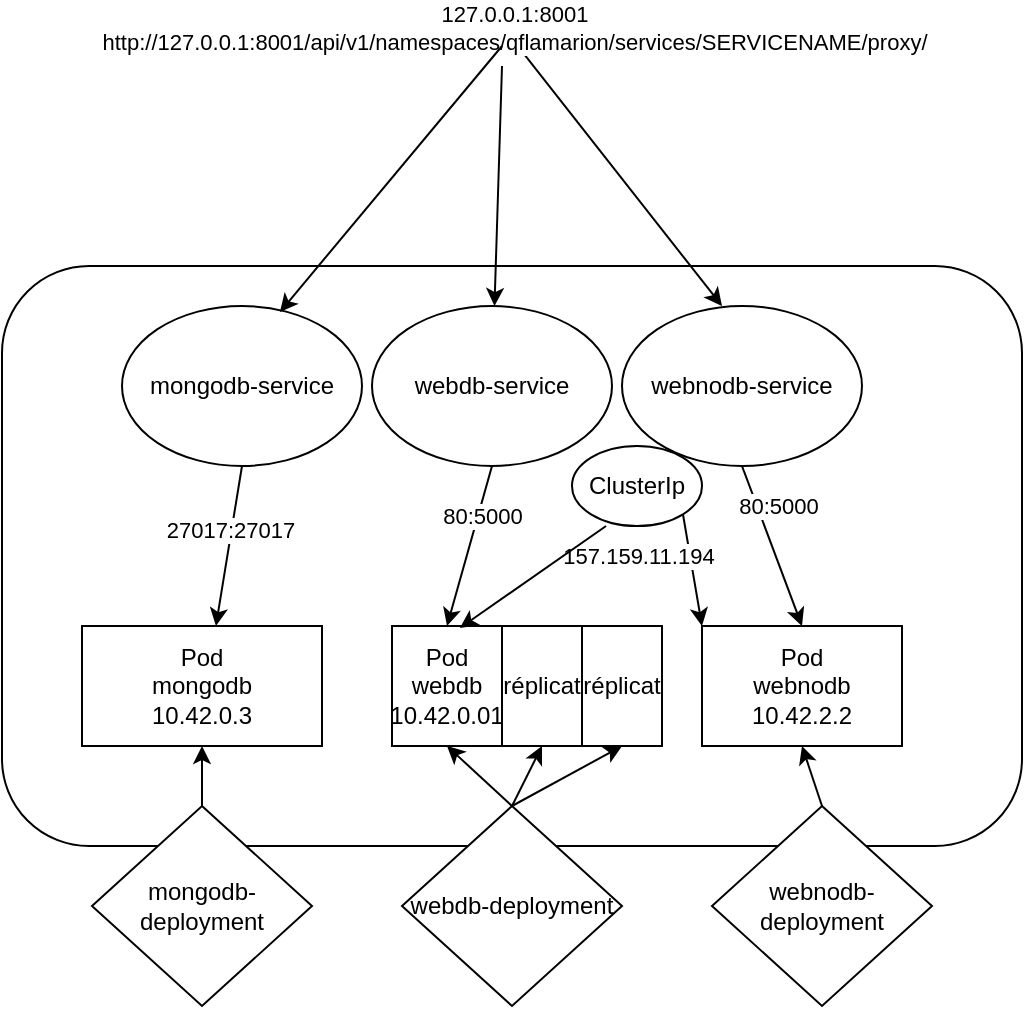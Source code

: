 <mxfile version="26.0.5">
  <diagram name="Page-1" id="Ng7Q-2SlkrUwkemAgdLi">
    <mxGraphModel dx="814" dy="1647" grid="1" gridSize="10" guides="1" tooltips="1" connect="1" arrows="1" fold="1" page="1" pageScale="1" pageWidth="827" pageHeight="1169" math="0" shadow="0">
      <root>
        <mxCell id="0" />
        <mxCell id="1" parent="0" />
        <mxCell id="VD-kIytu-Z_Okrrlx_6d-1" value="" style="rounded=1;whiteSpace=wrap;html=1;" vertex="1" parent="1">
          <mxGeometry x="140" y="90" width="510" height="290" as="geometry" />
        </mxCell>
        <mxCell id="VD-kIytu-Z_Okrrlx_6d-2" value="Pod&lt;br&gt;&lt;div&gt;webnodb&lt;/div&gt;&lt;div&gt;10.42.2.2&lt;br&gt;&lt;/div&gt;" style="rounded=0;whiteSpace=wrap;html=1;" vertex="1" parent="1">
          <mxGeometry x="490" y="270" width="100" height="60" as="geometry" />
        </mxCell>
        <mxCell id="VD-kIytu-Z_Okrrlx_6d-3" value="webnodb-service" style="ellipse;whiteSpace=wrap;html=1;" vertex="1" parent="1">
          <mxGeometry x="450" y="110" width="120" height="80" as="geometry" />
        </mxCell>
        <mxCell id="VD-kIytu-Z_Okrrlx_6d-4" value="" style="endArrow=classic;html=1;rounded=0;entryX=0.5;entryY=0;entryDx=0;entryDy=0;" edge="1" parent="1">
          <mxGeometry width="50" height="50" relative="1" as="geometry">
            <mxPoint x="390" y="-30" as="sourcePoint" />
            <mxPoint x="500" y="110" as="targetPoint" />
          </mxGeometry>
        </mxCell>
        <mxCell id="VD-kIytu-Z_Okrrlx_6d-5" value="&lt;div&gt;127.0.0.1:8001&lt;/div&gt;&lt;div&gt;http://127.0.0.1:8001/api/v1/namespaces/qflamarion/services/SERVICENAME/proxy/&lt;br&gt;&lt;/div&gt;" style="edgeLabel;html=1;align=center;verticalAlign=middle;resizable=0;points=[];" vertex="1" connectable="0" parent="VD-kIytu-Z_Okrrlx_6d-4">
          <mxGeometry x="-0.378" y="3" relative="1" as="geometry">
            <mxPoint x="-31" y="-41" as="offset" />
          </mxGeometry>
        </mxCell>
        <mxCell id="VD-kIytu-Z_Okrrlx_6d-6" value="" style="endArrow=classic;html=1;rounded=0;exitX=0.5;exitY=1;exitDx=0;exitDy=0;entryX=0.5;entryY=0;entryDx=0;entryDy=0;" edge="1" parent="1" source="VD-kIytu-Z_Okrrlx_6d-3" target="VD-kIytu-Z_Okrrlx_6d-2">
          <mxGeometry width="50" height="50" relative="1" as="geometry">
            <mxPoint x="390" y="280" as="sourcePoint" />
            <mxPoint x="440" y="230" as="targetPoint" />
          </mxGeometry>
        </mxCell>
        <mxCell id="VD-kIytu-Z_Okrrlx_6d-31" value="80:5000" style="edgeLabel;html=1;align=center;verticalAlign=middle;resizable=0;points=[];" vertex="1" connectable="0" parent="VD-kIytu-Z_Okrrlx_6d-6">
          <mxGeometry x="-0.61" y="-1" relative="1" as="geometry">
            <mxPoint x="13" y="4" as="offset" />
          </mxGeometry>
        </mxCell>
        <mxCell id="VD-kIytu-Z_Okrrlx_6d-7" value="webnodb-deployment" style="rhombus;whiteSpace=wrap;html=1;" vertex="1" parent="1">
          <mxGeometry x="495" y="360" width="110" height="100" as="geometry" />
        </mxCell>
        <mxCell id="VD-kIytu-Z_Okrrlx_6d-8" value="" style="endArrow=classic;html=1;rounded=0;exitX=0.5;exitY=0;exitDx=0;exitDy=0;entryX=0.5;entryY=1;entryDx=0;entryDy=0;" edge="1" parent="1" source="VD-kIytu-Z_Okrrlx_6d-7" target="VD-kIytu-Z_Okrrlx_6d-2">
          <mxGeometry width="50" height="50" relative="1" as="geometry">
            <mxPoint x="390" y="280" as="sourcePoint" />
            <mxPoint x="440" y="230" as="targetPoint" />
          </mxGeometry>
        </mxCell>
        <mxCell id="VD-kIytu-Z_Okrrlx_6d-9" value="ClusterIp" style="ellipse;whiteSpace=wrap;html=1;" vertex="1" parent="1">
          <mxGeometry x="425" y="180" width="65" height="40" as="geometry" />
        </mxCell>
        <mxCell id="VD-kIytu-Z_Okrrlx_6d-12" value="" style="endArrow=classic;html=1;rounded=0;entryX=0;entryY=0;entryDx=0;entryDy=0;exitX=1;exitY=1;exitDx=0;exitDy=0;" edge="1" parent="1" source="VD-kIytu-Z_Okrrlx_6d-9" target="VD-kIytu-Z_Okrrlx_6d-2">
          <mxGeometry width="50" height="50" relative="1" as="geometry">
            <mxPoint x="390" y="280" as="sourcePoint" />
            <mxPoint x="440" y="230" as="targetPoint" />
          </mxGeometry>
        </mxCell>
        <mxCell id="VD-kIytu-Z_Okrrlx_6d-13" value="&lt;div&gt;157.159.11.194&lt;/div&gt;" style="edgeLabel;html=1;align=center;verticalAlign=middle;resizable=0;points=[];" vertex="1" connectable="0" parent="VD-kIytu-Z_Okrrlx_6d-12">
          <mxGeometry x="0.052" y="3" relative="1" as="geometry">
            <mxPoint x="-31" y="-8" as="offset" />
          </mxGeometry>
        </mxCell>
        <mxCell id="VD-kIytu-Z_Okrrlx_6d-14" value="Pod&lt;br&gt;&lt;div&gt;webdb&lt;/div&gt;&lt;div&gt;10.42.0.01&lt;/div&gt;" style="rounded=0;whiteSpace=wrap;html=1;" vertex="1" parent="1">
          <mxGeometry x="335" y="270" width="55" height="60" as="geometry" />
        </mxCell>
        <mxCell id="VD-kIytu-Z_Okrrlx_6d-15" value="Pod&lt;br&gt;&lt;div&gt;mongodb&lt;/div&gt;&lt;div&gt;10.42.0.3&lt;br&gt;&lt;/div&gt;" style="rounded=0;whiteSpace=wrap;html=1;" vertex="1" parent="1">
          <mxGeometry x="180" y="270" width="120" height="60" as="geometry" />
        </mxCell>
        <mxCell id="VD-kIytu-Z_Okrrlx_6d-16" value="webdb-deployment" style="rhombus;whiteSpace=wrap;html=1;" vertex="1" parent="1">
          <mxGeometry x="340" y="360" width="110" height="100" as="geometry" />
        </mxCell>
        <mxCell id="VD-kIytu-Z_Okrrlx_6d-17" value="mongodb-deployment" style="rhombus;whiteSpace=wrap;html=1;" vertex="1" parent="1">
          <mxGeometry x="185" y="360" width="110" height="100" as="geometry" />
        </mxCell>
        <mxCell id="VD-kIytu-Z_Okrrlx_6d-18" value="" style="endArrow=classic;html=1;rounded=0;exitX=0.5;exitY=0;exitDx=0;exitDy=0;entryX=0.5;entryY=1;entryDx=0;entryDy=0;" edge="1" parent="1" source="VD-kIytu-Z_Okrrlx_6d-16" target="VD-kIytu-Z_Okrrlx_6d-14">
          <mxGeometry width="50" height="50" relative="1" as="geometry">
            <mxPoint x="539" y="361" as="sourcePoint" />
            <mxPoint x="539" y="331" as="targetPoint" />
          </mxGeometry>
        </mxCell>
        <mxCell id="VD-kIytu-Z_Okrrlx_6d-19" value="" style="endArrow=classic;html=1;rounded=0;exitX=0.5;exitY=0;exitDx=0;exitDy=0;entryX=0.5;entryY=1;entryDx=0;entryDy=0;" edge="1" parent="1" source="VD-kIytu-Z_Okrrlx_6d-17" target="VD-kIytu-Z_Okrrlx_6d-15">
          <mxGeometry width="50" height="50" relative="1" as="geometry">
            <mxPoint x="405" y="370" as="sourcePoint" />
            <mxPoint x="405" y="340" as="targetPoint" />
          </mxGeometry>
        </mxCell>
        <mxCell id="VD-kIytu-Z_Okrrlx_6d-20" value="webdb-service" style="ellipse;whiteSpace=wrap;html=1;" vertex="1" parent="1">
          <mxGeometry x="325" y="110" width="120" height="80" as="geometry" />
        </mxCell>
        <mxCell id="VD-kIytu-Z_Okrrlx_6d-21" value="mongodb-service" style="ellipse;whiteSpace=wrap;html=1;" vertex="1" parent="1">
          <mxGeometry x="200" y="110" width="120" height="80" as="geometry" />
        </mxCell>
        <mxCell id="VD-kIytu-Z_Okrrlx_6d-22" value="" style="endArrow=classic;html=1;rounded=0;entryX=0.558;entryY=0;entryDx=0;entryDy=0;exitX=0.5;exitY=1;exitDx=0;exitDy=0;entryPerimeter=0;" edge="1" parent="1" source="VD-kIytu-Z_Okrrlx_6d-21" target="VD-kIytu-Z_Okrrlx_6d-15">
          <mxGeometry width="50" height="50" relative="1" as="geometry">
            <mxPoint x="530" y="190" as="sourcePoint" />
            <mxPoint x="560" y="280" as="targetPoint" />
          </mxGeometry>
        </mxCell>
        <mxCell id="VD-kIytu-Z_Okrrlx_6d-37" value="27017:27017" style="edgeLabel;html=1;align=center;verticalAlign=middle;resizable=0;points=[];" vertex="1" connectable="0" parent="VD-kIytu-Z_Okrrlx_6d-22">
          <mxGeometry x="-0.197" y="-1" relative="1" as="geometry">
            <mxPoint as="offset" />
          </mxGeometry>
        </mxCell>
        <mxCell id="VD-kIytu-Z_Okrrlx_6d-23" value="" style="endArrow=classic;html=1;rounded=0;entryX=0.5;entryY=0;entryDx=0;entryDy=0;exitX=0.5;exitY=1;exitDx=0;exitDy=0;" edge="1" parent="1" source="VD-kIytu-Z_Okrrlx_6d-20" target="VD-kIytu-Z_Okrrlx_6d-14">
          <mxGeometry width="50" height="50" relative="1" as="geometry">
            <mxPoint x="255" y="190" as="sourcePoint" />
            <mxPoint x="257" y="280" as="targetPoint" />
          </mxGeometry>
        </mxCell>
        <mxCell id="VD-kIytu-Z_Okrrlx_6d-32" value="80:5000" style="edgeLabel;html=1;align=center;verticalAlign=middle;resizable=0;points=[];" vertex="1" connectable="0" parent="VD-kIytu-Z_Okrrlx_6d-23">
          <mxGeometry x="-0.394" y="2" relative="1" as="geometry">
            <mxPoint as="offset" />
          </mxGeometry>
        </mxCell>
        <mxCell id="VD-kIytu-Z_Okrrlx_6d-24" value="" style="endArrow=classic;html=1;rounded=0;entryX=0.617;entryY=0.017;entryDx=0;entryDy=0;exitX=0.262;exitY=1;exitDx=0;exitDy=0;entryPerimeter=0;exitPerimeter=0;" edge="1" parent="1" source="VD-kIytu-Z_Okrrlx_6d-9" target="VD-kIytu-Z_Okrrlx_6d-14">
          <mxGeometry width="50" height="50" relative="1" as="geometry">
            <mxPoint x="432" y="228" as="sourcePoint" />
            <mxPoint x="447" y="274" as="targetPoint" />
          </mxGeometry>
        </mxCell>
        <mxCell id="VD-kIytu-Z_Okrrlx_6d-28" value="" style="endArrow=classic;html=1;rounded=0;entryX=0.658;entryY=0.038;entryDx=0;entryDy=0;entryPerimeter=0;" edge="1" parent="1" target="VD-kIytu-Z_Okrrlx_6d-21">
          <mxGeometry width="50" height="50" relative="1" as="geometry">
            <mxPoint x="390" y="-20" as="sourcePoint" />
            <mxPoint x="257" y="280" as="targetPoint" />
          </mxGeometry>
        </mxCell>
        <mxCell id="VD-kIytu-Z_Okrrlx_6d-29" value="" style="endArrow=classic;html=1;rounded=0;" edge="1" parent="1" target="VD-kIytu-Z_Okrrlx_6d-20">
          <mxGeometry width="50" height="50" relative="1" as="geometry">
            <mxPoint x="390" y="-10" as="sourcePoint" />
            <mxPoint x="289" y="123" as="targetPoint" />
          </mxGeometry>
        </mxCell>
        <mxCell id="VD-kIytu-Z_Okrrlx_6d-33" value="réplicat" style="rounded=0;whiteSpace=wrap;html=1;" vertex="1" parent="1">
          <mxGeometry x="390" y="270" width="40" height="60" as="geometry" />
        </mxCell>
        <mxCell id="VD-kIytu-Z_Okrrlx_6d-34" value="réplicat" style="rounded=0;whiteSpace=wrap;html=1;" vertex="1" parent="1">
          <mxGeometry x="430" y="270" width="40" height="60" as="geometry" />
        </mxCell>
        <mxCell id="VD-kIytu-Z_Okrrlx_6d-35" value="" style="endArrow=classic;html=1;rounded=0;exitX=0.5;exitY=0;exitDx=0;exitDy=0;entryX=0.5;entryY=1;entryDx=0;entryDy=0;" edge="1" parent="1" source="VD-kIytu-Z_Okrrlx_6d-16" target="VD-kIytu-Z_Okrrlx_6d-33">
          <mxGeometry width="50" height="50" relative="1" as="geometry">
            <mxPoint x="405" y="370" as="sourcePoint" />
            <mxPoint x="373" y="340" as="targetPoint" />
          </mxGeometry>
        </mxCell>
        <mxCell id="VD-kIytu-Z_Okrrlx_6d-36" value="" style="endArrow=classic;html=1;rounded=0;exitX=0.5;exitY=0;exitDx=0;exitDy=0;entryX=0.5;entryY=1;entryDx=0;entryDy=0;" edge="1" parent="1" source="VD-kIytu-Z_Okrrlx_6d-16" target="VD-kIytu-Z_Okrrlx_6d-34">
          <mxGeometry width="50" height="50" relative="1" as="geometry">
            <mxPoint x="405" y="370" as="sourcePoint" />
            <mxPoint x="420" y="340" as="targetPoint" />
          </mxGeometry>
        </mxCell>
      </root>
    </mxGraphModel>
  </diagram>
</mxfile>
